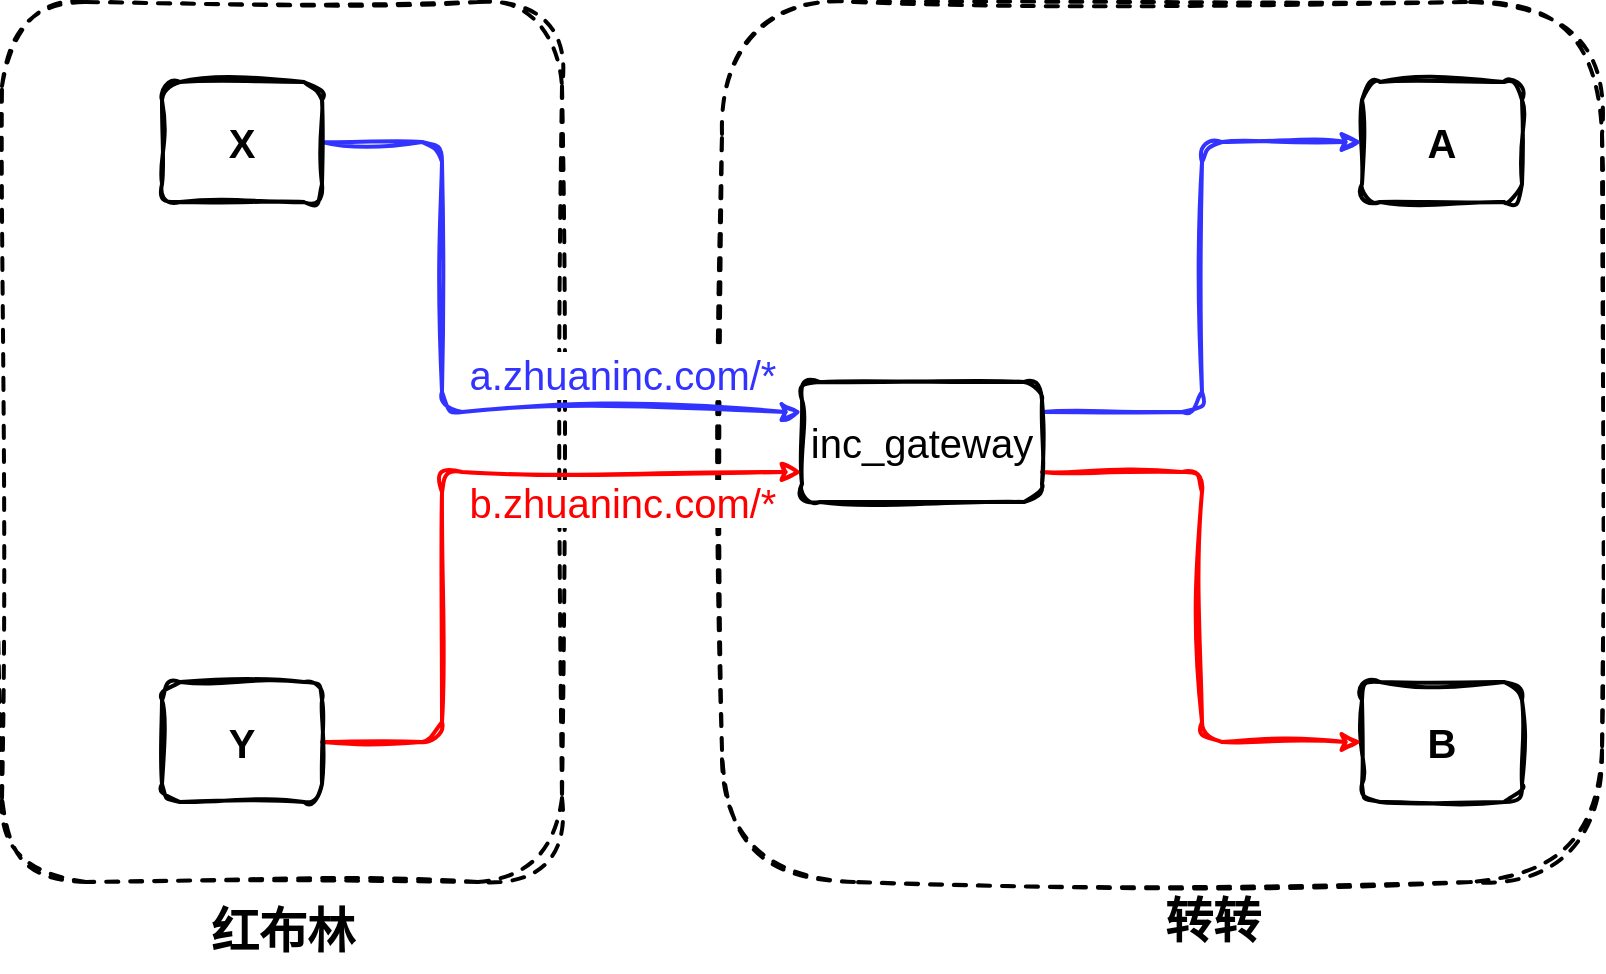 <mxfile version="24.7.12">
  <diagram name="第 1 页" id="2RO07gVG7NeoAxC_Dsn3">
    <mxGraphModel dx="1768" dy="650" grid="1" gridSize="10" guides="1" tooltips="1" connect="1" arrows="1" fold="1" page="1" pageScale="1" pageWidth="827" pageHeight="1169" math="0" shadow="0">
      <root>
        <mxCell id="0" />
        <mxCell id="1" parent="0" />
        <mxCell id="cziq57MLG6xuVfQF1vAD-1" value="" style="rounded=1;whiteSpace=wrap;html=1;fillColor=none;dashed=1;strokeWidth=2;sketch=1;curveFitting=1;jiggle=2;" vertex="1" parent="1">
          <mxGeometry x="200" y="120" width="440" height="440" as="geometry" />
        </mxCell>
        <mxCell id="cziq57MLG6xuVfQF1vAD-2" value="&lt;font style=&quot;font-size: 20px;&quot;&gt;&lt;b&gt;A&lt;/b&gt;&lt;/font&gt;" style="rounded=1;whiteSpace=wrap;html=1;fillColor=none;strokeWidth=2;sketch=1;curveFitting=1;jiggle=2;" vertex="1" parent="1">
          <mxGeometry x="520" y="160" width="80" height="60" as="geometry" />
        </mxCell>
        <mxCell id="cziq57MLG6xuVfQF1vAD-3" value="&lt;span style=&quot;font-size: 20px;&quot;&gt;&lt;b&gt;B&lt;/b&gt;&lt;/span&gt;" style="rounded=1;whiteSpace=wrap;html=1;fillColor=none;strokeWidth=2;sketch=1;curveFitting=1;jiggle=2;" vertex="1" parent="1">
          <mxGeometry x="520" y="460" width="80" height="60" as="geometry" />
        </mxCell>
        <mxCell id="cziq57MLG6xuVfQF1vAD-5" style="edgeStyle=orthogonalEdgeStyle;rounded=1;orthogonalLoop=1;jettySize=auto;html=1;entryX=0;entryY=0.5;entryDx=0;entryDy=0;strokeWidth=2;strokeColor=#3333FF;exitX=1;exitY=0.25;exitDx=0;exitDy=0;sketch=1;curveFitting=1;jiggle=2;" edge="1" parent="1" source="cziq57MLG6xuVfQF1vAD-4" target="cziq57MLG6xuVfQF1vAD-2">
          <mxGeometry relative="1" as="geometry">
            <mxPoint x="380" y="320" as="sourcePoint" />
          </mxGeometry>
        </mxCell>
        <mxCell id="cziq57MLG6xuVfQF1vAD-7" style="edgeStyle=orthogonalEdgeStyle;rounded=1;orthogonalLoop=1;jettySize=auto;html=1;exitX=1;exitY=0.75;exitDx=0;exitDy=0;entryX=0;entryY=0.5;entryDx=0;entryDy=0;strokeWidth=2;strokeColor=#FF0000;sketch=1;curveFitting=1;jiggle=2;" edge="1" parent="1" source="cziq57MLG6xuVfQF1vAD-4" target="cziq57MLG6xuVfQF1vAD-3">
          <mxGeometry relative="1" as="geometry">
            <Array as="points">
              <mxPoint x="440" y="355" />
              <mxPoint x="440" y="490" />
            </Array>
          </mxGeometry>
        </mxCell>
        <mxCell id="cziq57MLG6xuVfQF1vAD-4" value="&lt;font style=&quot;font-size: 20px;&quot;&gt;inc_gateway&lt;/font&gt;" style="rounded=1;whiteSpace=wrap;html=1;fillColor=none;strokeWidth=2;sketch=1;curveFitting=1;jiggle=2;" vertex="1" parent="1">
          <mxGeometry x="240" y="310" width="120" height="60" as="geometry" />
        </mxCell>
        <mxCell id="cziq57MLG6xuVfQF1vAD-8" value="&lt;font style=&quot;font-size: 24px;&quot;&gt;&lt;b&gt;转转&lt;/b&gt;&lt;/font&gt;" style="text;html=1;align=center;verticalAlign=middle;resizable=0;points=[];autosize=1;strokeColor=none;fillColor=none;sketch=1;curveFitting=1;jiggle=2;rounded=1;" vertex="1" parent="1">
          <mxGeometry x="410" y="560" width="70" height="40" as="geometry" />
        </mxCell>
        <mxCell id="cziq57MLG6xuVfQF1vAD-10" value="" style="rounded=1;whiteSpace=wrap;html=1;fillColor=none;dashed=1;strokeWidth=2;sketch=1;curveFitting=1;jiggle=2;" vertex="1" parent="1">
          <mxGeometry x="-160" y="120" width="280" height="440" as="geometry" />
        </mxCell>
        <mxCell id="cziq57MLG6xuVfQF1vAD-25" style="edgeStyle=orthogonalEdgeStyle;rounded=1;orthogonalLoop=1;jettySize=auto;html=1;exitX=1;exitY=0.5;exitDx=0;exitDy=0;entryX=0;entryY=0.25;entryDx=0;entryDy=0;strokeWidth=2;strokeColor=#3333FF;sketch=1;curveFitting=1;jiggle=2;" edge="1" parent="1" source="cziq57MLG6xuVfQF1vAD-11" target="cziq57MLG6xuVfQF1vAD-4">
          <mxGeometry relative="1" as="geometry">
            <Array as="points">
              <mxPoint x="60" y="190" />
              <mxPoint x="60" y="325" />
            </Array>
          </mxGeometry>
        </mxCell>
        <mxCell id="cziq57MLG6xuVfQF1vAD-11" value="&lt;font style=&quot;font-size: 20px;&quot;&gt;&lt;b&gt;X&lt;/b&gt;&lt;/font&gt;" style="rounded=1;whiteSpace=wrap;html=1;fillColor=none;strokeWidth=2;sketch=1;curveFitting=1;jiggle=2;" vertex="1" parent="1">
          <mxGeometry x="-80" y="160" width="80" height="60" as="geometry" />
        </mxCell>
        <mxCell id="cziq57MLG6xuVfQF1vAD-23" style="edgeStyle=orthogonalEdgeStyle;rounded=1;orthogonalLoop=1;jettySize=auto;html=1;exitX=1;exitY=0.5;exitDx=0;exitDy=0;entryX=0;entryY=0.75;entryDx=0;entryDy=0;strokeColor=#FF0000;strokeWidth=2;sketch=1;curveFitting=1;jiggle=2;" edge="1" parent="1" source="cziq57MLG6xuVfQF1vAD-12" target="cziq57MLG6xuVfQF1vAD-4">
          <mxGeometry relative="1" as="geometry">
            <Array as="points">
              <mxPoint x="60" y="490" />
              <mxPoint x="60" y="355" />
            </Array>
          </mxGeometry>
        </mxCell>
        <mxCell id="cziq57MLG6xuVfQF1vAD-12" value="&lt;span style=&quot;font-size: 20px;&quot;&gt;&lt;b&gt;Y&lt;/b&gt;&lt;/span&gt;" style="rounded=1;whiteSpace=wrap;html=1;fillColor=none;strokeWidth=2;sketch=1;curveFitting=1;jiggle=2;" vertex="1" parent="1">
          <mxGeometry x="-80" y="460" width="80" height="60" as="geometry" />
        </mxCell>
        <mxCell id="cziq57MLG6xuVfQF1vAD-16" value="&lt;font style=&quot;font-size: 24px;&quot;&gt;&lt;b&gt;红布林&lt;/b&gt;&lt;/font&gt;" style="text;html=1;align=center;verticalAlign=middle;resizable=0;points=[];autosize=1;strokeColor=none;fillColor=none;sketch=1;curveFitting=1;jiggle=2;rounded=1;" vertex="1" parent="1">
          <mxGeometry x="-70" y="565" width="100" height="40" as="geometry" />
        </mxCell>
        <mxCell id="cziq57MLG6xuVfQF1vAD-22" value="&lt;font color=&quot;#3333ff&quot; style=&quot;font-size: 20px;&quot;&gt;a.zhuaninc.com/*&lt;/font&gt;" style="edgeLabel;html=1;align=center;verticalAlign=middle;resizable=0;points=[];sketch=1;curveFitting=1;jiggle=2;rounded=1;" vertex="1" connectable="0" parent="1">
          <mxGeometry x="150" y="306" as="geometry" />
        </mxCell>
        <mxCell id="cziq57MLG6xuVfQF1vAD-26" value="&lt;font color=&quot;#ff0000&quot; style=&quot;font-size: 20px;&quot;&gt;b.zhuaninc.com/*&lt;/font&gt;" style="edgeLabel;html=1;align=center;verticalAlign=middle;resizable=0;points=[];sketch=1;curveFitting=1;jiggle=2;rounded=1;" vertex="1" connectable="0" parent="1">
          <mxGeometry x="150" y="370" as="geometry" />
        </mxCell>
      </root>
    </mxGraphModel>
  </diagram>
</mxfile>
